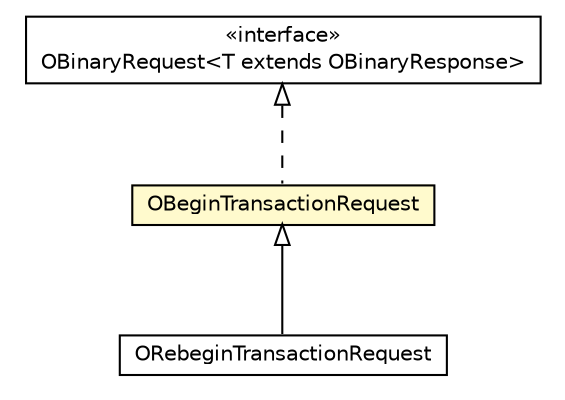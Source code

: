 #!/usr/local/bin/dot
#
# Class diagram 
# Generated by UMLGraph version R5_6-24-gf6e263 (http://www.umlgraph.org/)
#

digraph G {
	edge [fontname="Helvetica",fontsize=10,labelfontname="Helvetica",labelfontsize=10];
	node [fontname="Helvetica",fontsize=10,shape=plaintext];
	nodesep=0.25;
	ranksep=0.5;
	// com.orientechnologies.orient.client.remote.OBinaryRequest<T extends com.orientechnologies.orient.client.remote.OBinaryResponse>
	c1495649 [label=<<table title="com.orientechnologies.orient.client.remote.OBinaryRequest" border="0" cellborder="1" cellspacing="0" cellpadding="2" port="p" href="../OBinaryRequest.html">
		<tr><td><table border="0" cellspacing="0" cellpadding="1">
<tr><td align="center" balign="center"> &#171;interface&#187; </td></tr>
<tr><td align="center" balign="center"> OBinaryRequest&lt;T extends OBinaryResponse&gt; </td></tr>
		</table></td></tr>
		</table>>, URL="../OBinaryRequest.html", fontname="Helvetica", fontcolor="black", fontsize=10.0];
	// com.orientechnologies.orient.client.remote.message.OBeginTransactionRequest
	c1495704 [label=<<table title="com.orientechnologies.orient.client.remote.message.OBeginTransactionRequest" border="0" cellborder="1" cellspacing="0" cellpadding="2" port="p" bgcolor="lemonChiffon" href="./OBeginTransactionRequest.html">
		<tr><td><table border="0" cellspacing="0" cellpadding="1">
<tr><td align="center" balign="center"> OBeginTransactionRequest </td></tr>
		</table></td></tr>
		</table>>, URL="./OBeginTransactionRequest.html", fontname="Helvetica", fontcolor="black", fontsize=10.0];
	// com.orientechnologies.orient.client.remote.message.ORebeginTransactionRequest
	c1495731 [label=<<table title="com.orientechnologies.orient.client.remote.message.ORebeginTransactionRequest" border="0" cellborder="1" cellspacing="0" cellpadding="2" port="p" href="./ORebeginTransactionRequest.html">
		<tr><td><table border="0" cellspacing="0" cellpadding="1">
<tr><td align="center" balign="center"> ORebeginTransactionRequest </td></tr>
		</table></td></tr>
		</table>>, URL="./ORebeginTransactionRequest.html", fontname="Helvetica", fontcolor="black", fontsize=10.0];
	//com.orientechnologies.orient.client.remote.message.OBeginTransactionRequest implements com.orientechnologies.orient.client.remote.OBinaryRequest<T extends com.orientechnologies.orient.client.remote.OBinaryResponse>
	c1495649:p -> c1495704:p [dir=back,arrowtail=empty,style=dashed];
	//com.orientechnologies.orient.client.remote.message.ORebeginTransactionRequest extends com.orientechnologies.orient.client.remote.message.OBeginTransactionRequest
	c1495704:p -> c1495731:p [dir=back,arrowtail=empty];
}

